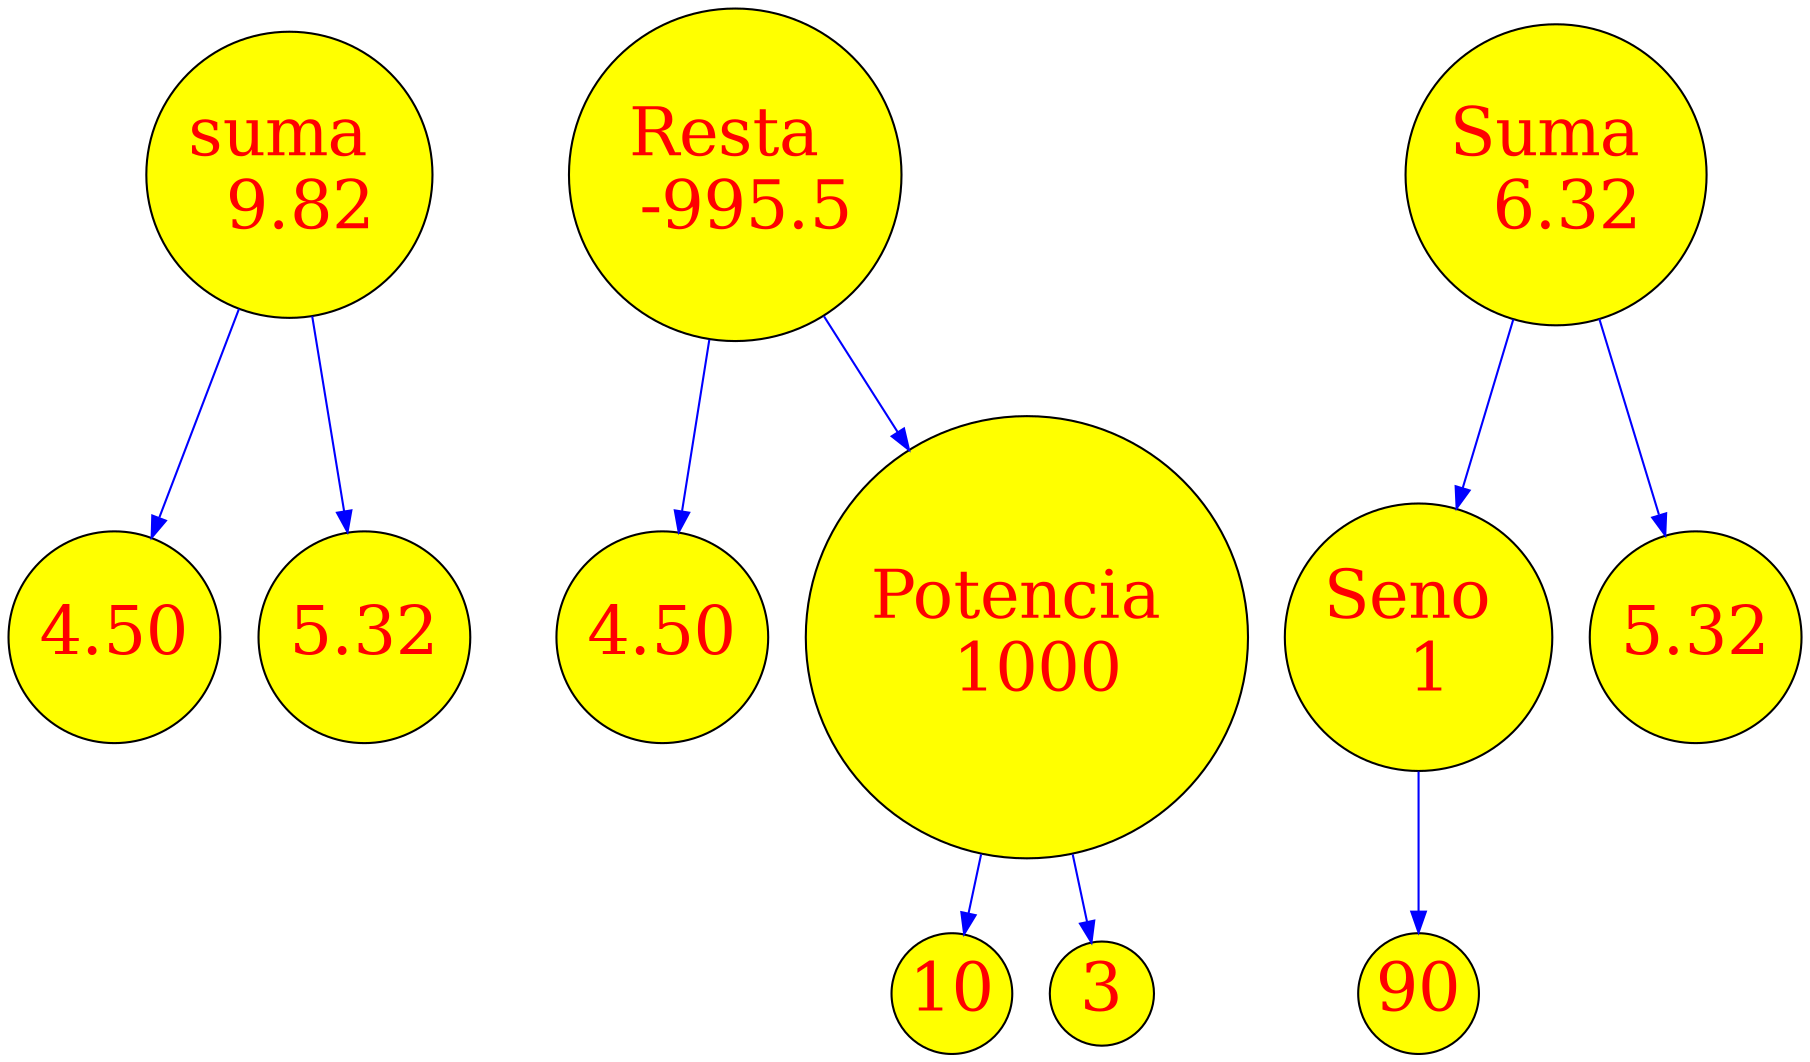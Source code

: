 digraph R{
    rankdir=TB;

    # operaciones por separado hacer con un ciclo
    # Ya tiene que estar calculada la operacion
    a1[margin=0 fontcolor=red fillcolor=yellow fontsize=32 width=0.5 shape=circle style=filled label="suma \n 9.82"];
    a2[margin=0 fontcolor=red fillcolor=yellow fontsize=32 width=0.5 shape=circle style=filled label="4.50"];
    a3[margin=0 fontcolor=red fillcolor=yellow fontsize=32 width=0.5 shape=circle style=filled label="5.32"];
    a1->a2[color="blue"];
    a1->a3[color="blue"];
    
    a4[margin=0 fontcolor=red fillcolor=yellow fontsize=32 width=0.5 shape=circle style=filled label="Resta \n -995.5"];
    a5[margin=0 fontcolor=red fillcolor=yellow fontsize=32 width=0.5 shape=circle style=filled label="4.50"];
    a6[margin=0 fontcolor=red fillcolor=yellow fontsize=32 width=0.5 shape=circle style=filled label="Potencia \n 1000"];
    a7[margin=0 fontcolor=red fillcolor=yellow fontsize=32 width=0.5 shape=circle style=filled label="10"];
    a8[margin=0 fontcolor=red fillcolor=yellow fontsize=32 width=0.5 shape=circle style=filled label="3"];
    a4->a5[color="blue"];
    a4->a6[color="blue"];
    a6->a7[color="blue"];
    a6->a8[color="blue"];

    a9[margin=0 fontcolor=red fillcolor=yellow fontsize=32 width=0.5 shape=circle style=filled label="Suma \n 6.32"];
    a10[margin=0 fontcolor=red fillcolor=yellow fontsize=32 width=0.5 shape=circle style=filled label="Seno \n 1"];
    a11[margin=0 fontcolor=red fillcolor=yellow fontsize=32 width=0.5 shape=circle style=filled label="5.32"];
    a12[margin=0 fontcolor=red fillcolor=yellow fontsize=32 width=0.5 shape=circle style=filled label="90"];
    a9->a10[color="blue"];
    a9->a11[color="blue"];
    a10->a12[color="blue"];
}